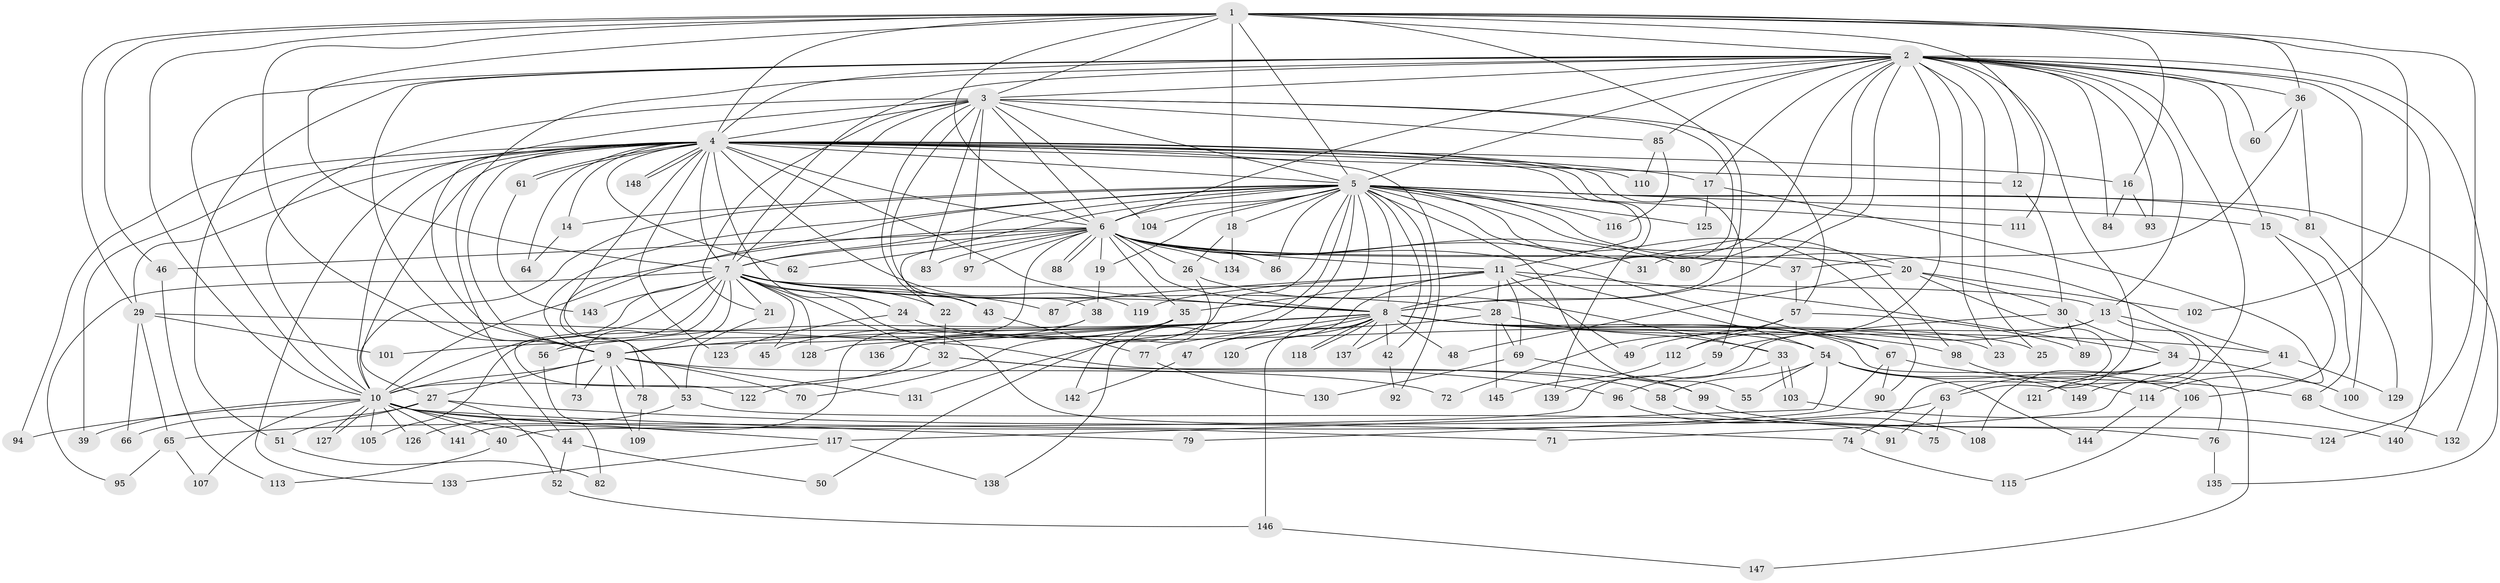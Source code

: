 // coarse degree distribution, {8: 0.02666666666666667, 4: 0.21333333333333335, 20: 0.02666666666666667, 3: 0.29333333333333333, 23: 0.02666666666666667, 6: 0.09333333333333334, 2: 0.16, 21: 0.013333333333333334, 5: 0.04, 11: 0.013333333333333334, 17: 0.02666666666666667, 1: 0.05333333333333334, 27: 0.013333333333333334}
// Generated by graph-tools (version 1.1) at 2025/36/03/04/25 23:36:15]
// undirected, 149 vertices, 323 edges
graph export_dot {
  node [color=gray90,style=filled];
  1;
  2;
  3;
  4;
  5;
  6;
  7;
  8;
  9;
  10;
  11;
  12;
  13;
  14;
  15;
  16;
  17;
  18;
  19;
  20;
  21;
  22;
  23;
  24;
  25;
  26;
  27;
  28;
  29;
  30;
  31;
  32;
  33;
  34;
  35;
  36;
  37;
  38;
  39;
  40;
  41;
  42;
  43;
  44;
  45;
  46;
  47;
  48;
  49;
  50;
  51;
  52;
  53;
  54;
  55;
  56;
  57;
  58;
  59;
  60;
  61;
  62;
  63;
  64;
  65;
  66;
  67;
  68;
  69;
  70;
  71;
  72;
  73;
  74;
  75;
  76;
  77;
  78;
  79;
  80;
  81;
  82;
  83;
  84;
  85;
  86;
  87;
  88;
  89;
  90;
  91;
  92;
  93;
  94;
  95;
  96;
  97;
  98;
  99;
  100;
  101;
  102;
  103;
  104;
  105;
  106;
  107;
  108;
  109;
  110;
  111;
  112;
  113;
  114;
  115;
  116;
  117;
  118;
  119;
  120;
  121;
  122;
  123;
  124;
  125;
  126;
  127;
  128;
  129;
  130;
  131;
  132;
  133;
  134;
  135;
  136;
  137;
  138;
  139;
  140;
  141;
  142;
  143;
  144;
  145;
  146;
  147;
  148;
  149;
  1 -- 2;
  1 -- 3;
  1 -- 4;
  1 -- 5;
  1 -- 6;
  1 -- 7;
  1 -- 8;
  1 -- 9;
  1 -- 10;
  1 -- 16;
  1 -- 18;
  1 -- 29;
  1 -- 36;
  1 -- 46;
  1 -- 102;
  1 -- 111;
  1 -- 124;
  2 -- 3;
  2 -- 4;
  2 -- 5;
  2 -- 6;
  2 -- 7;
  2 -- 8;
  2 -- 9;
  2 -- 10;
  2 -- 12;
  2 -- 13;
  2 -- 15;
  2 -- 17;
  2 -- 23;
  2 -- 25;
  2 -- 31;
  2 -- 36;
  2 -- 44;
  2 -- 51;
  2 -- 60;
  2 -- 63;
  2 -- 80;
  2 -- 84;
  2 -- 85;
  2 -- 93;
  2 -- 100;
  2 -- 112;
  2 -- 132;
  2 -- 140;
  2 -- 149;
  3 -- 4;
  3 -- 5;
  3 -- 6;
  3 -- 7;
  3 -- 8;
  3 -- 9;
  3 -- 10;
  3 -- 21;
  3 -- 22;
  3 -- 38;
  3 -- 57;
  3 -- 83;
  3 -- 85;
  3 -- 97;
  3 -- 104;
  4 -- 5;
  4 -- 6;
  4 -- 7;
  4 -- 8;
  4 -- 9;
  4 -- 10;
  4 -- 11;
  4 -- 12;
  4 -- 14;
  4 -- 16;
  4 -- 17;
  4 -- 24;
  4 -- 27;
  4 -- 29;
  4 -- 39;
  4 -- 53;
  4 -- 59;
  4 -- 61;
  4 -- 61;
  4 -- 62;
  4 -- 64;
  4 -- 92;
  4 -- 94;
  4 -- 110;
  4 -- 119;
  4 -- 123;
  4 -- 133;
  4 -- 139;
  4 -- 148;
  4 -- 148;
  5 -- 6;
  5 -- 7;
  5 -- 8;
  5 -- 9;
  5 -- 10;
  5 -- 14;
  5 -- 15;
  5 -- 18;
  5 -- 19;
  5 -- 20;
  5 -- 41;
  5 -- 42;
  5 -- 43;
  5 -- 47;
  5 -- 55;
  5 -- 70;
  5 -- 78;
  5 -- 81;
  5 -- 86;
  5 -- 90;
  5 -- 98;
  5 -- 104;
  5 -- 111;
  5 -- 116;
  5 -- 125;
  5 -- 131;
  5 -- 135;
  5 -- 137;
  5 -- 138;
  6 -- 7;
  6 -- 8;
  6 -- 9;
  6 -- 10;
  6 -- 11;
  6 -- 19;
  6 -- 20;
  6 -- 26;
  6 -- 31;
  6 -- 35;
  6 -- 37;
  6 -- 46;
  6 -- 62;
  6 -- 67;
  6 -- 80;
  6 -- 83;
  6 -- 86;
  6 -- 88;
  6 -- 88;
  6 -- 97;
  6 -- 134;
  7 -- 8;
  7 -- 9;
  7 -- 10;
  7 -- 13;
  7 -- 21;
  7 -- 22;
  7 -- 24;
  7 -- 28;
  7 -- 32;
  7 -- 43;
  7 -- 45;
  7 -- 56;
  7 -- 73;
  7 -- 75;
  7 -- 87;
  7 -- 95;
  7 -- 122;
  7 -- 128;
  7 -- 143;
  8 -- 9;
  8 -- 10;
  8 -- 23;
  8 -- 25;
  8 -- 41;
  8 -- 42;
  8 -- 47;
  8 -- 48;
  8 -- 56;
  8 -- 67;
  8 -- 76;
  8 -- 77;
  8 -- 98;
  8 -- 118;
  8 -- 118;
  8 -- 120;
  8 -- 128;
  8 -- 137;
  8 -- 146;
  9 -- 10;
  9 -- 27;
  9 -- 70;
  9 -- 72;
  9 -- 73;
  9 -- 78;
  9 -- 109;
  9 -- 131;
  10 -- 39;
  10 -- 40;
  10 -- 44;
  10 -- 71;
  10 -- 79;
  10 -- 94;
  10 -- 105;
  10 -- 107;
  10 -- 117;
  10 -- 126;
  10 -- 127;
  10 -- 127;
  10 -- 141;
  11 -- 28;
  11 -- 34;
  11 -- 35;
  11 -- 49;
  11 -- 54;
  11 -- 69;
  11 -- 87;
  11 -- 119;
  11 -- 120;
  12 -- 30;
  13 -- 40;
  13 -- 49;
  13 -- 121;
  13 -- 147;
  14 -- 64;
  15 -- 68;
  15 -- 106;
  16 -- 84;
  16 -- 93;
  17 -- 114;
  17 -- 125;
  18 -- 26;
  18 -- 134;
  19 -- 38;
  20 -- 30;
  20 -- 48;
  20 -- 74;
  20 -- 102;
  21 -- 53;
  22 -- 32;
  24 -- 54;
  24 -- 123;
  26 -- 33;
  26 -- 50;
  27 -- 51;
  27 -- 52;
  27 -- 66;
  27 -- 74;
  28 -- 33;
  28 -- 69;
  28 -- 101;
  28 -- 145;
  29 -- 65;
  29 -- 66;
  29 -- 99;
  29 -- 101;
  30 -- 34;
  30 -- 59;
  30 -- 89;
  32 -- 58;
  32 -- 96;
  32 -- 122;
  33 -- 96;
  33 -- 103;
  33 -- 103;
  34 -- 63;
  34 -- 100;
  34 -- 108;
  34 -- 121;
  35 -- 45;
  35 -- 105;
  35 -- 136;
  35 -- 142;
  36 -- 37;
  36 -- 60;
  36 -- 81;
  37 -- 57;
  38 -- 136;
  38 -- 141;
  40 -- 113;
  41 -- 71;
  41 -- 129;
  42 -- 92;
  43 -- 77;
  44 -- 50;
  44 -- 52;
  46 -- 113;
  47 -- 142;
  51 -- 82;
  52 -- 146;
  53 -- 91;
  53 -- 126;
  54 -- 55;
  54 -- 58;
  54 -- 106;
  54 -- 117;
  54 -- 144;
  54 -- 149;
  56 -- 82;
  57 -- 72;
  57 -- 89;
  57 -- 112;
  58 -- 76;
  59 -- 139;
  61 -- 143;
  63 -- 65;
  63 -- 75;
  63 -- 91;
  65 -- 95;
  65 -- 107;
  67 -- 68;
  67 -- 79;
  67 -- 90;
  68 -- 132;
  69 -- 99;
  69 -- 130;
  74 -- 115;
  76 -- 135;
  77 -- 130;
  78 -- 109;
  81 -- 129;
  85 -- 110;
  85 -- 116;
  96 -- 108;
  98 -- 114;
  99 -- 124;
  103 -- 140;
  106 -- 115;
  112 -- 145;
  114 -- 144;
  117 -- 133;
  117 -- 138;
  146 -- 147;
}

